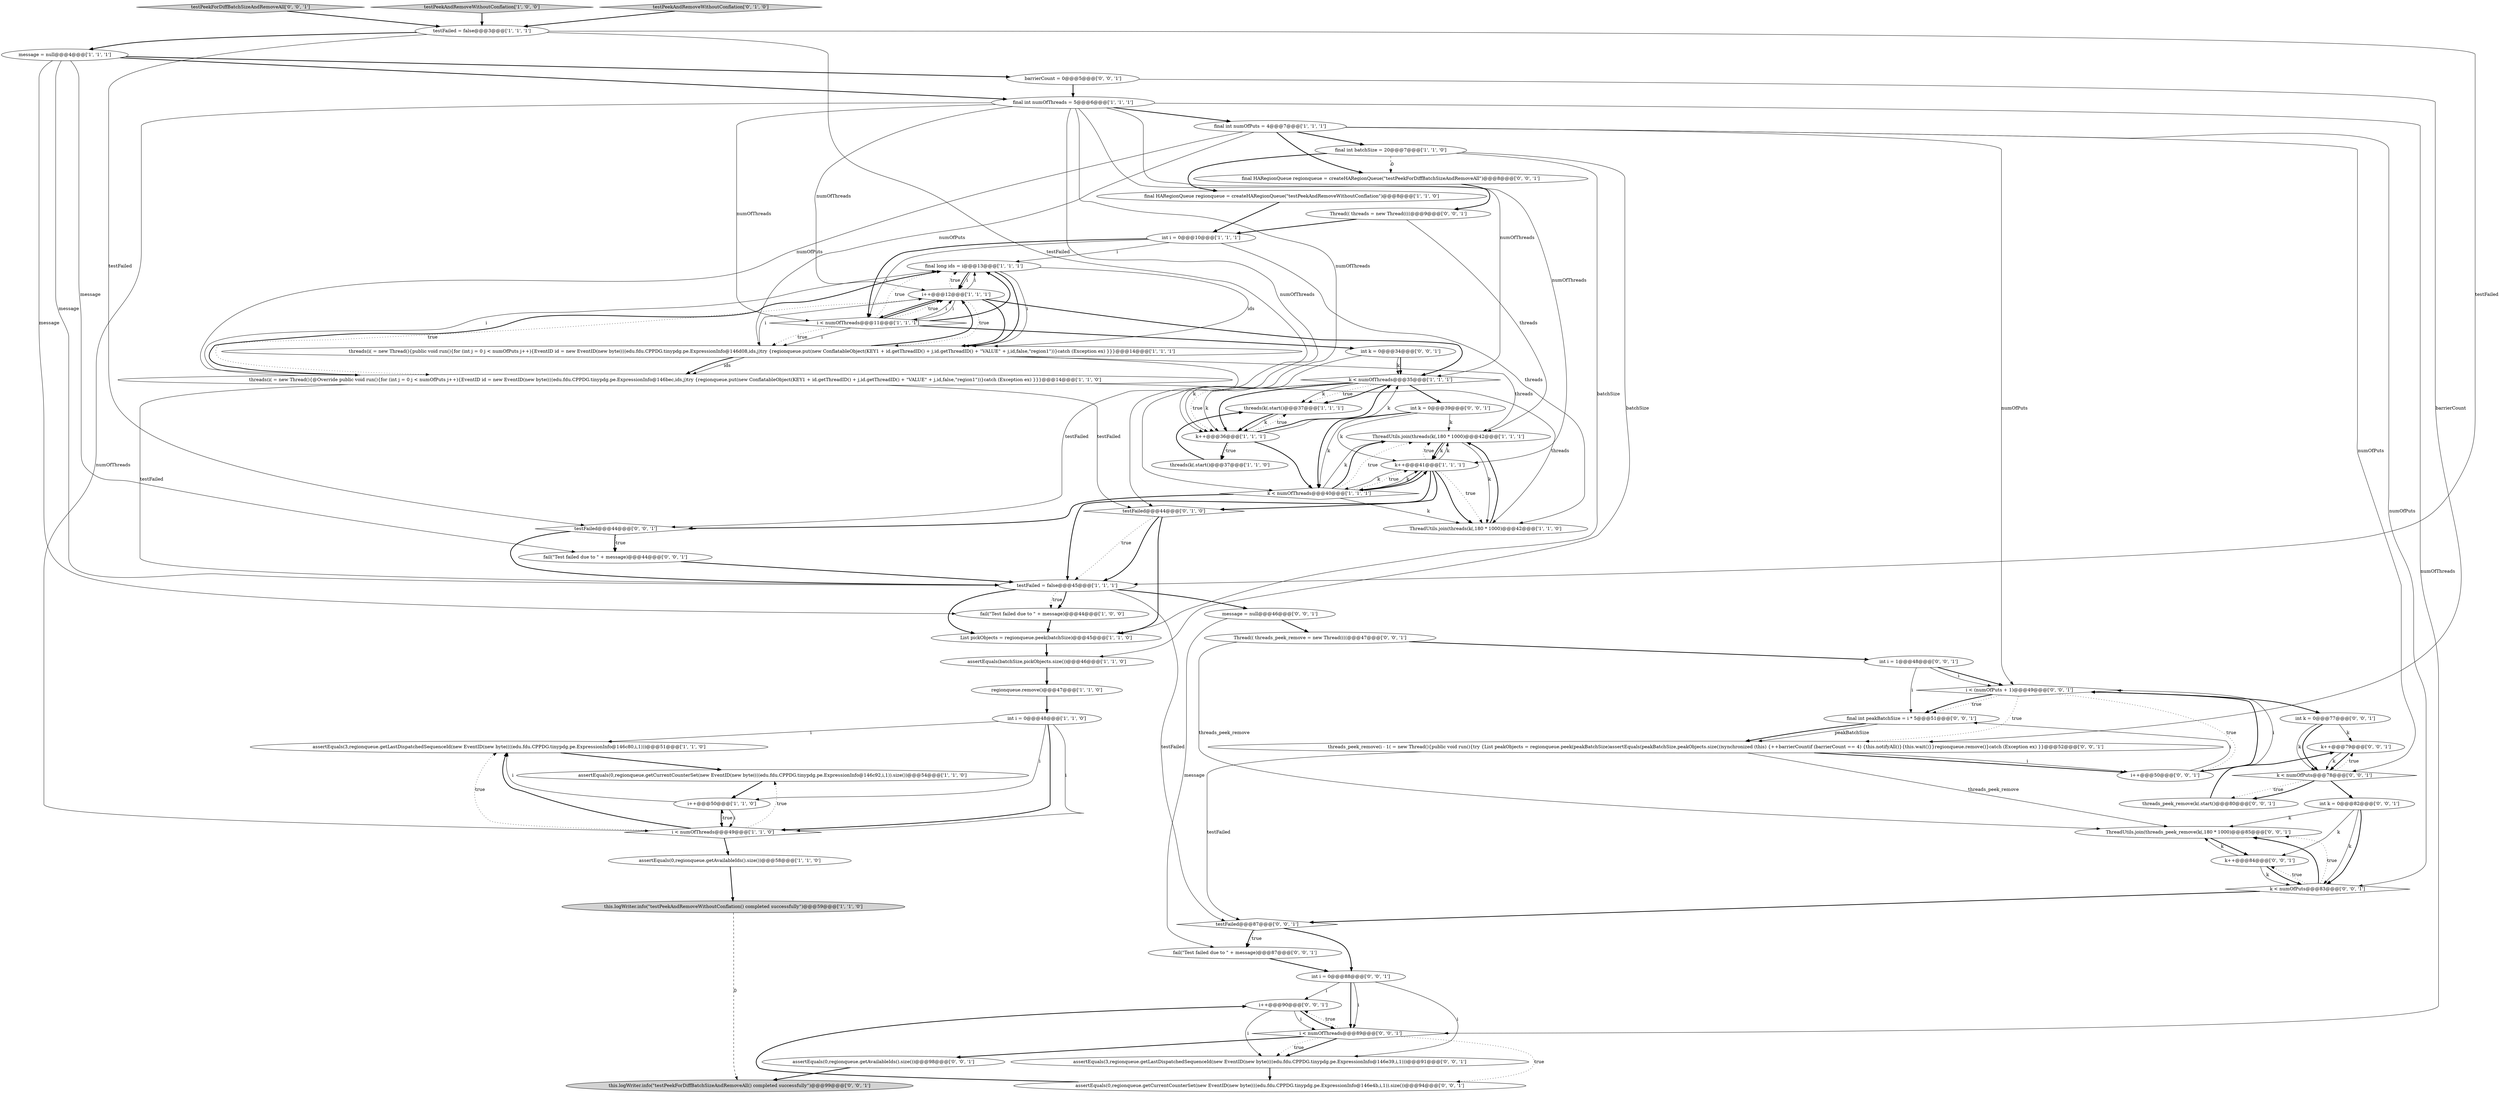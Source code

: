 digraph {
17 [style = filled, label = "k < numOfThreads@@@35@@@['1', '1', '1']", fillcolor = white, shape = diamond image = "AAA0AAABBB1BBB"];
26 [style = filled, label = "testFailed = false@@@45@@@['1', '1', '1']", fillcolor = white, shape = ellipse image = "AAA0AAABBB1BBB"];
49 [style = filled, label = "testPeekForDiffBatchSizeAndRemoveAll['0', '0', '1']", fillcolor = lightgray, shape = diamond image = "AAA0AAABBB3BBB"];
36 [style = filled, label = "i < (numOfPuts + 1)@@@49@@@['0', '0', '1']", fillcolor = white, shape = diamond image = "AAA0AAABBB3BBB"];
43 [style = filled, label = "int i = 0@@@88@@@['0', '0', '1']", fillcolor = white, shape = ellipse image = "AAA0AAABBB3BBB"];
3 [style = filled, label = "assertEquals(3,regionqueue.getLastDispatchedSequenceId(new EventID(new byte((((edu.fdu.CPPDG.tinypdg.pe.ExpressionInfo@146c80,i,1)))@@@51@@@['1', '1', '0']", fillcolor = white, shape = ellipse image = "AAA0AAABBB1BBB"];
60 [style = filled, label = "i++@@@90@@@['0', '0', '1']", fillcolor = white, shape = ellipse image = "AAA0AAABBB3BBB"];
29 [style = filled, label = "i++@@@12@@@['1', '1', '1']", fillcolor = white, shape = ellipse image = "AAA0AAABBB1BBB"];
51 [style = filled, label = "Thread(( threads_peek_remove = new Thread((((@@@47@@@['0', '0', '1']", fillcolor = white, shape = ellipse image = "AAA0AAABBB3BBB"];
64 [style = filled, label = "k++@@@79@@@['0', '0', '1']", fillcolor = white, shape = ellipse image = "AAA0AAABBB3BBB"];
11 [style = filled, label = "ThreadUtils.join(threads(k(,180 * 1000)@@@42@@@['1', '1', '1']", fillcolor = white, shape = ellipse image = "AAA0AAABBB1BBB"];
9 [style = filled, label = "ThreadUtils.join(threads(k(,180 * 1000)@@@42@@@['1', '1', '0']", fillcolor = white, shape = ellipse image = "AAA0AAABBB1BBB"];
23 [style = filled, label = "final long ids = i@@@13@@@['1', '1', '1']", fillcolor = white, shape = ellipse image = "AAA0AAABBB1BBB"];
6 [style = filled, label = "this.logWriter.info(\"testPeekAndRemoveWithoutConflation() completed successfully\")@@@59@@@['1', '1', '0']", fillcolor = lightgray, shape = ellipse image = "AAA0AAABBB1BBB"];
30 [style = filled, label = "threads(k(.start()@@@37@@@['1', '1', '0']", fillcolor = white, shape = ellipse image = "AAA0AAABBB1BBB"];
34 [style = filled, label = "testFailed@@@44@@@['0', '1', '0']", fillcolor = white, shape = diamond image = "AAA0AAABBB2BBB"];
19 [style = filled, label = "final int batchSize = 20@@@7@@@['1', '1', '0']", fillcolor = white, shape = ellipse image = "AAA0AAABBB1BBB"];
39 [style = filled, label = "int k = 0@@@39@@@['0', '0', '1']", fillcolor = white, shape = ellipse image = "AAA0AAABBB3BBB"];
15 [style = filled, label = "assertEquals(0,regionqueue.getAvailableIds().size())@@@58@@@['1', '1', '0']", fillcolor = white, shape = ellipse image = "AAA0AAABBB1BBB"];
44 [style = filled, label = "final int peakBatchSize = i * 5@@@51@@@['0', '0', '1']", fillcolor = white, shape = ellipse image = "AAA0AAABBB3BBB"];
1 [style = filled, label = "int i = 0@@@48@@@['1', '1', '0']", fillcolor = white, shape = ellipse image = "AAA0AAABBB1BBB"];
2 [style = filled, label = "i < numOfThreads@@@49@@@['1', '1', '0']", fillcolor = white, shape = diamond image = "AAA0AAABBB1BBB"];
27 [style = filled, label = "k++@@@41@@@['1', '1', '1']", fillcolor = white, shape = ellipse image = "AAA0AAABBB1BBB"];
58 [style = filled, label = "testFailed@@@87@@@['0', '0', '1']", fillcolor = white, shape = diamond image = "AAA0AAABBB3BBB"];
24 [style = filled, label = "threads(k(.start()@@@37@@@['1', '1', '1']", fillcolor = white, shape = ellipse image = "AAA0AAABBB1BBB"];
50 [style = filled, label = "i < numOfThreads@@@89@@@['0', '0', '1']", fillcolor = white, shape = diamond image = "AAA0AAABBB3BBB"];
40 [style = filled, label = "int k = 0@@@34@@@['0', '0', '1']", fillcolor = white, shape = ellipse image = "AAA0AAABBB3BBB"];
59 [style = filled, label = "fail(\"Test failed due to \" + message)@@@87@@@['0', '0', '1']", fillcolor = white, shape = ellipse image = "AAA0AAABBB3BBB"];
18 [style = filled, label = "assertEquals(batchSize,pickObjects.size())@@@46@@@['1', '1', '0']", fillcolor = white, shape = ellipse image = "AAA0AAABBB1BBB"];
28 [style = filled, label = "final int numOfThreads = 5@@@6@@@['1', '1', '1']", fillcolor = white, shape = ellipse image = "AAA0AAABBB1BBB"];
46 [style = filled, label = "int i = 1@@@48@@@['0', '0', '1']", fillcolor = white, shape = ellipse image = "AAA0AAABBB3BBB"];
12 [style = filled, label = "assertEquals(0,regionqueue.getCurrentCounterSet(new EventID(new byte((((edu.fdu.CPPDG.tinypdg.pe.ExpressionInfo@146c92,i,1)).size())@@@54@@@['1', '1', '0']", fillcolor = white, shape = ellipse image = "AAA0AAABBB1BBB"];
14 [style = filled, label = "testPeekAndRemoveWithoutConflation['1', '0', '0']", fillcolor = lightgray, shape = diamond image = "AAA0AAABBB1BBB"];
57 [style = filled, label = "k++@@@84@@@['0', '0', '1']", fillcolor = white, shape = ellipse image = "AAA0AAABBB3BBB"];
37 [style = filled, label = "assertEquals(3,regionqueue.getLastDispatchedSequenceId(new EventID(new byte((((edu.fdu.CPPDG.tinypdg.pe.ExpressionInfo@146e39,i,1)))@@@91@@@['0', '0', '1']", fillcolor = white, shape = ellipse image = "AAA0AAABBB3BBB"];
63 [style = filled, label = "threads_peek_remove(i - 1( = new Thread(){public void run(){try {List peakObjects = regionqueue.peek(peakBatchSize)assertEquals(peakBatchSize,peakObjects.size())synchronized (this) {++barrierCountif (barrierCount == 4) {this.notifyAll()}{this.wait()}}regionqueue.remove()}catch (Exception ex) }}@@@52@@@['0', '0', '1']", fillcolor = white, shape = ellipse image = "AAA0AAABBB3BBB"];
16 [style = filled, label = "i < numOfThreads@@@11@@@['1', '1', '1']", fillcolor = white, shape = diamond image = "AAA0AAABBB1BBB"];
32 [style = filled, label = "List pickObjects = regionqueue.peek(batchSize)@@@45@@@['1', '1', '0']", fillcolor = white, shape = ellipse image = "AAA0AAABBB1BBB"];
5 [style = filled, label = "fail(\"Test failed due to \" + message)@@@44@@@['1', '0', '0']", fillcolor = white, shape = ellipse image = "AAA0AAABBB1BBB"];
20 [style = filled, label = "k < numOfThreads@@@40@@@['1', '1', '1']", fillcolor = white, shape = diamond image = "AAA0AAABBB1BBB"];
4 [style = filled, label = "message = null@@@4@@@['1', '1', '1']", fillcolor = white, shape = ellipse image = "AAA0AAABBB1BBB"];
33 [style = filled, label = "testPeekAndRemoveWithoutConflation['0', '1', '0']", fillcolor = lightgray, shape = diamond image = "AAA0AAABBB2BBB"];
38 [style = filled, label = "i++@@@50@@@['0', '0', '1']", fillcolor = white, shape = ellipse image = "AAA0AAABBB3BBB"];
62 [style = filled, label = "fail(\"Test failed due to \" + message)@@@44@@@['0', '0', '1']", fillcolor = white, shape = ellipse image = "AAA0AAABBB3BBB"];
48 [style = filled, label = "assertEquals(0,regionqueue.getCurrentCounterSet(new EventID(new byte((((edu.fdu.CPPDG.tinypdg.pe.ExpressionInfo@146e4b,i,1)).size())@@@94@@@['0', '0', '1']", fillcolor = white, shape = ellipse image = "AAA0AAABBB3BBB"];
22 [style = filled, label = "int i = 0@@@10@@@['1', '1', '1']", fillcolor = white, shape = ellipse image = "AAA0AAABBB1BBB"];
31 [style = filled, label = "regionqueue.remove()@@@47@@@['1', '1', '0']", fillcolor = white, shape = ellipse image = "AAA0AAABBB1BBB"];
7 [style = filled, label = "i++@@@50@@@['1', '1', '0']", fillcolor = white, shape = ellipse image = "AAA0AAABBB1BBB"];
55 [style = filled, label = "this.logWriter.info(\"testPeekForDiffBatchSizeAndRemoveAll() completed successfully\")@@@99@@@['0', '0', '1']", fillcolor = lightgray, shape = ellipse image = "AAA0AAABBB3BBB"];
8 [style = filled, label = "threads(i( = new Thread(){@Override public void run(){for (int j = 0 j < numOfPuts j++){EventID id = new EventID(new byte((((edu.fdu.CPPDG.tinypdg.pe.ExpressionInfo@146bec,ids,j)try {regionqueue.put(new ConflatableObject(KEY1 + id.getThreadID() + j,id.getThreadID() + \"VALUE\" + j,id,false,\"region1\"))}catch (Exception ex) }}}@@@14@@@['1', '1', '0']", fillcolor = white, shape = ellipse image = "AAA0AAABBB1BBB"];
21 [style = filled, label = "final HARegionQueue regionqueue = createHARegionQueue(\"testPeekAndRemoveWithoutConflation\")@@@8@@@['1', '1', '0']", fillcolor = white, shape = ellipse image = "AAA0AAABBB1BBB"];
53 [style = filled, label = "message = null@@@46@@@['0', '0', '1']", fillcolor = white, shape = ellipse image = "AAA0AAABBB3BBB"];
61 [style = filled, label = "final HARegionQueue regionqueue = createHARegionQueue(\"testPeekForDiffBatchSizeAndRemoveAll\")@@@8@@@['0', '0', '1']", fillcolor = white, shape = ellipse image = "AAA0AAABBB3BBB"];
42 [style = filled, label = "k < numOfPuts@@@83@@@['0', '0', '1']", fillcolor = white, shape = diamond image = "AAA0AAABBB3BBB"];
56 [style = filled, label = "k < numOfPuts@@@78@@@['0', '0', '1']", fillcolor = white, shape = diamond image = "AAA0AAABBB3BBB"];
47 [style = filled, label = "int k = 0@@@77@@@['0', '0', '1']", fillcolor = white, shape = ellipse image = "AAA0AAABBB3BBB"];
52 [style = filled, label = "assertEquals(0,regionqueue.getAvailableIds().size())@@@98@@@['0', '0', '1']", fillcolor = white, shape = ellipse image = "AAA0AAABBB3BBB"];
45 [style = filled, label = "Thread(( threads = new Thread((((@@@9@@@['0', '0', '1']", fillcolor = white, shape = ellipse image = "AAA0AAABBB3BBB"];
0 [style = filled, label = "testFailed = false@@@3@@@['1', '1', '1']", fillcolor = white, shape = ellipse image = "AAA0AAABBB1BBB"];
66 [style = filled, label = "testFailed@@@44@@@['0', '0', '1']", fillcolor = white, shape = diamond image = "AAA0AAABBB3BBB"];
41 [style = filled, label = "int k = 0@@@82@@@['0', '0', '1']", fillcolor = white, shape = ellipse image = "AAA0AAABBB3BBB"];
54 [style = filled, label = "threads_peek_remove(k(.start()@@@80@@@['0', '0', '1']", fillcolor = white, shape = ellipse image = "AAA0AAABBB3BBB"];
10 [style = filled, label = "final int numOfPuts = 4@@@7@@@['1', '1', '1']", fillcolor = white, shape = ellipse image = "AAA0AAABBB1BBB"];
35 [style = filled, label = "barrierCount = 0@@@5@@@['0', '0', '1']", fillcolor = white, shape = ellipse image = "AAA0AAABBB3BBB"];
25 [style = filled, label = "threads(i( = new Thread(){public void run(){for (int j = 0 j < numOfPuts j++){EventID id = new EventID(new byte((((edu.fdu.CPPDG.tinypdg.pe.ExpressionInfo@146d08,ids,j)try {regionqueue.put(new ConflatableObject(KEY1 + id.getThreadID() + j,id.getThreadID() + \"VALUE\" + j,id,false,\"region1\"))}catch (Exception ex) }}}@@@14@@@['1', '1', '1']", fillcolor = white, shape = ellipse image = "AAA0AAABBB1BBB"];
65 [style = filled, label = "ThreadUtils.join(threads_peek_remove(k(,180 * 1000)@@@85@@@['0', '0', '1']", fillcolor = white, shape = ellipse image = "AAA0AAABBB3BBB"];
13 [style = filled, label = "k++@@@36@@@['1', '1', '1']", fillcolor = white, shape = ellipse image = "AAA0AAABBB1BBB"];
1->7 [style = solid, label="i"];
17->13 [style = solid, label="k"];
20->27 [style = bold, label=""];
57->42 [style = solid, label="k"];
38->44 [style = solid, label="i"];
24->13 [style = bold, label=""];
50->48 [style = dotted, label="true"];
38->36 [style = bold, label=""];
0->4 [style = bold, label=""];
25->8 [style = solid, label="ids"];
46->44 [style = solid, label="i"];
20->27 [style = dotted, label="true"];
10->61 [style = bold, label=""];
21->22 [style = bold, label=""];
64->56 [style = solid, label="k"];
22->16 [style = solid, label="i"];
10->56 [style = solid, label="numOfPuts"];
42->57 [style = dotted, label="true"];
62->26 [style = bold, label=""];
22->9 [style = solid, label="threads"];
29->16 [style = solid, label="i"];
44->63 [style = bold, label=""];
14->0 [style = bold, label=""];
5->32 [style = bold, label=""];
58->43 [style = bold, label=""];
63->58 [style = solid, label="testFailed"];
47->64 [style = solid, label="k"];
15->6 [style = bold, label=""];
20->27 [style = solid, label="k"];
11->9 [style = solid, label="k"];
11->27 [style = bold, label=""];
42->58 [style = bold, label=""];
52->55 [style = bold, label=""];
19->61 [style = dashed, label="0"];
22->23 [style = solid, label="i"];
16->23 [style = bold, label=""];
0->26 [style = solid, label="testFailed"];
17->13 [style = bold, label=""];
63->38 [style = bold, label=""];
57->42 [style = bold, label=""];
29->17 [style = bold, label=""];
36->47 [style = bold, label=""];
65->57 [style = bold, label=""];
29->23 [style = solid, label="i"];
39->20 [style = solid, label="k"];
17->24 [style = dotted, label="true"];
28->2 [style = solid, label="numOfThreads"];
17->39 [style = bold, label=""];
36->44 [style = dotted, label="true"];
16->29 [style = dotted, label="true"];
11->27 [style = solid, label="k"];
54->64 [style = bold, label=""];
13->20 [style = bold, label=""];
27->34 [style = bold, label=""];
51->46 [style = bold, label=""];
10->25 [style = solid, label="numOfPuts"];
45->11 [style = solid, label="threads"];
42->65 [style = dotted, label="true"];
34->26 [style = bold, label=""];
13->30 [style = dotted, label="true"];
1->2 [style = bold, label=""];
28->13 [style = solid, label="numOfThreads"];
58->59 [style = bold, label=""];
23->29 [style = bold, label=""];
2->7 [style = dotted, label="true"];
36->38 [style = dotted, label="true"];
16->40 [style = bold, label=""];
37->48 [style = bold, label=""];
2->3 [style = dotted, label="true"];
27->11 [style = solid, label="k"];
66->62 [style = bold, label=""];
34->26 [style = dotted, label="true"];
20->66 [style = bold, label=""];
50->37 [style = bold, label=""];
46->36 [style = solid, label="i"];
43->50 [style = bold, label=""];
48->60 [style = bold, label=""];
4->5 [style = solid, label="message"];
10->36 [style = solid, label="numOfPuts"];
8->9 [style = solid, label="threads"];
8->23 [style = bold, label=""];
17->13 [style = dotted, label="true"];
40->13 [style = solid, label="k"];
7->3 [style = solid, label="i"];
13->24 [style = dotted, label="true"];
59->43 [style = bold, label=""];
23->29 [style = solid, label="i"];
27->20 [style = bold, label=""];
4->62 [style = solid, label="message"];
35->28 [style = bold, label=""];
2->3 [style = bold, label=""];
53->51 [style = bold, label=""];
47->56 [style = bold, label=""];
60->50 [style = solid, label="i"];
28->17 [style = solid, label="numOfThreads"];
17->24 [style = bold, label=""];
60->37 [style = solid, label="i"];
27->11 [style = dotted, label="true"];
26->5 [style = dotted, label="true"];
26->32 [style = bold, label=""];
56->54 [style = dotted, label="true"];
27->26 [style = bold, label=""];
44->63 [style = solid, label="peakBatchSize"];
2->12 [style = dotted, label="true"];
24->13 [style = solid, label="k"];
49->0 [style = bold, label=""];
58->59 [style = dotted, label="true"];
18->31 [style = bold, label=""];
28->10 [style = bold, label=""];
42->65 [style = bold, label=""];
63->38 [style = solid, label="i"];
64->56 [style = bold, label=""];
66->26 [style = bold, label=""];
19->18 [style = solid, label="batchSize"];
16->29 [style = solid, label="i"];
0->66 [style = solid, label="testFailed"];
28->50 [style = solid, label="numOfThreads"];
20->11 [style = bold, label=""];
7->2 [style = bold, label=""];
10->8 [style = solid, label="numOfPuts"];
19->32 [style = solid, label="batchSize"];
6->55 [style = dashed, label="0"];
47->56 [style = solid, label="k"];
23->25 [style = bold, label=""];
4->26 [style = solid, label="message"];
28->27 [style = solid, label="numOfThreads"];
57->65 [style = solid, label="k"];
29->8 [style = dotted, label="true"];
50->37 [style = dotted, label="true"];
25->11 [style = solid, label="threads"];
13->17 [style = bold, label=""];
4->35 [style = bold, label=""];
13->17 [style = solid, label="k"];
43->60 [style = solid, label="i"];
22->16 [style = bold, label=""];
39->11 [style = solid, label="k"];
27->9 [style = bold, label=""];
16->25 [style = solid, label="i"];
8->23 [style = solid, label="i"];
43->50 [style = solid, label="i"];
53->59 [style = solid, label="message"];
29->25 [style = bold, label=""];
23->25 [style = solid, label="i"];
16->29 [style = bold, label=""];
28->20 [style = solid, label="numOfThreads"];
39->27 [style = solid, label="k"];
1->3 [style = solid, label="i"];
29->16 [style = bold, label=""];
26->53 [style = bold, label=""];
3->12 [style = bold, label=""];
40->17 [style = solid, label="k"];
36->44 [style = bold, label=""];
45->22 [style = bold, label=""];
16->23 [style = dotted, label="true"];
38->36 [style = solid, label="i"];
40->17 [style = bold, label=""];
17->24 [style = solid, label="k"];
61->45 [style = bold, label=""];
46->36 [style = bold, label=""];
43->37 [style = solid, label="i"];
28->16 [style = solid, label="numOfThreads"];
51->65 [style = solid, label="threads_peek_remove"];
66->62 [style = dotted, label="true"];
56->64 [style = dotted, label="true"];
10->42 [style = solid, label="numOfPuts"];
36->63 [style = dotted, label="true"];
41->65 [style = solid, label="k"];
12->7 [style = bold, label=""];
20->11 [style = solid, label="k"];
25->29 [style = bold, label=""];
27->9 [style = dotted, label="true"];
20->9 [style = solid, label="k"];
9->11 [style = bold, label=""];
13->30 [style = bold, label=""];
31->1 [style = bold, label=""];
41->42 [style = solid, label="k"];
29->23 [style = dotted, label="true"];
39->20 [style = bold, label=""];
7->2 [style = solid, label="i"];
41->57 [style = solid, label="k"];
8->34 [style = solid, label="testFailed"];
1->2 [style = solid, label="i"];
56->54 [style = bold, label=""];
35->63 [style = solid, label="barrierCount"];
10->19 [style = bold, label=""];
32->18 [style = bold, label=""];
25->66 [style = solid, label="testFailed"];
19->21 [style = bold, label=""];
50->60 [style = dotted, label="true"];
60->50 [style = bold, label=""];
4->28 [style = bold, label=""];
26->5 [style = bold, label=""];
63->65 [style = solid, label="threads_peek_remove"];
25->29 [style = solid, label="i"];
41->42 [style = bold, label=""];
56->41 [style = bold, label=""];
28->29 [style = solid, label="numOfThreads"];
25->8 [style = bold, label=""];
16->25 [style = dotted, label="true"];
50->52 [style = bold, label=""];
29->25 [style = dotted, label="true"];
26->58 [style = solid, label="testFailed"];
27->20 [style = solid, label="k"];
33->0 [style = bold, label=""];
8->26 [style = solid, label="testFailed"];
30->24 [style = bold, label=""];
2->15 [style = bold, label=""];
0->34 [style = solid, label="testFailed"];
20->11 [style = dotted, label="true"];
34->32 [style = bold, label=""];
23->25 [style = solid, label="ids"];
}
